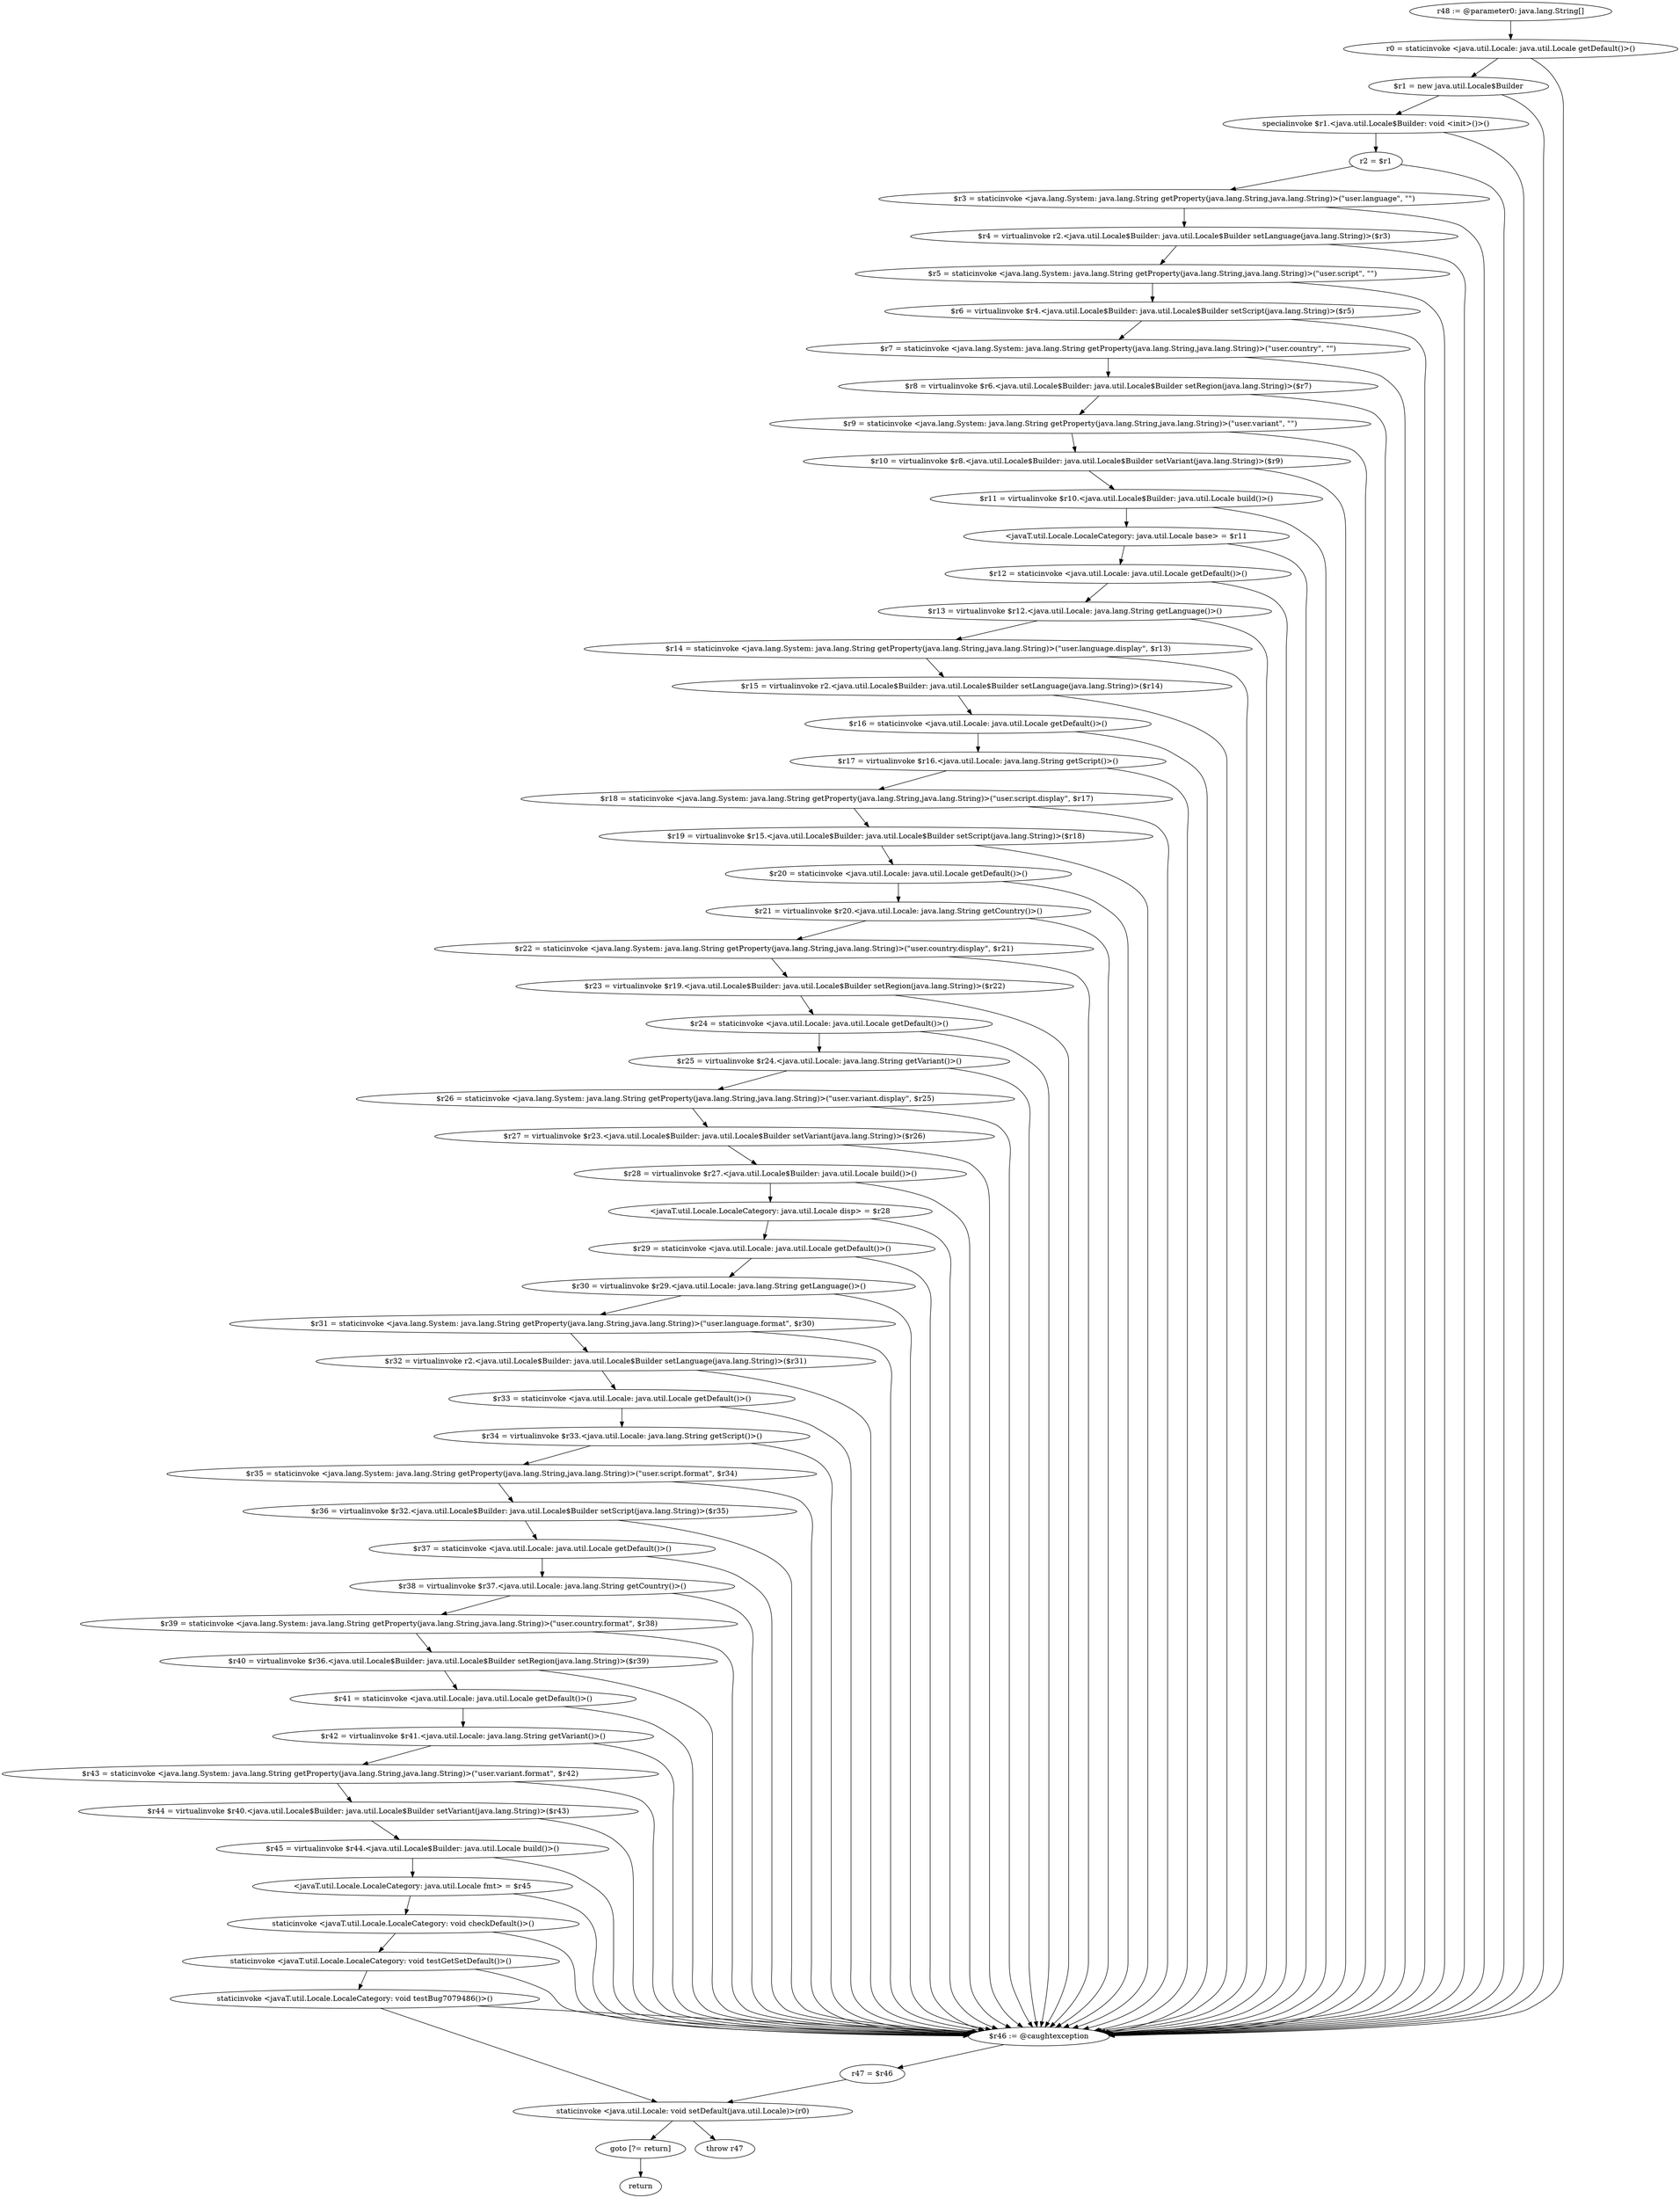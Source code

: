 digraph "unitGraph" {
    "r48 := @parameter0: java.lang.String[]"
    "r0 = staticinvoke <java.util.Locale: java.util.Locale getDefault()>()"
    "$r1 = new java.util.Locale$Builder"
    "specialinvoke $r1.<java.util.Locale$Builder: void <init>()>()"
    "r2 = $r1"
    "$r3 = staticinvoke <java.lang.System: java.lang.String getProperty(java.lang.String,java.lang.String)>(\"user.language\", \"\")"
    "$r4 = virtualinvoke r2.<java.util.Locale$Builder: java.util.Locale$Builder setLanguage(java.lang.String)>($r3)"
    "$r5 = staticinvoke <java.lang.System: java.lang.String getProperty(java.lang.String,java.lang.String)>(\"user.script\", \"\")"
    "$r6 = virtualinvoke $r4.<java.util.Locale$Builder: java.util.Locale$Builder setScript(java.lang.String)>($r5)"
    "$r7 = staticinvoke <java.lang.System: java.lang.String getProperty(java.lang.String,java.lang.String)>(\"user.country\", \"\")"
    "$r8 = virtualinvoke $r6.<java.util.Locale$Builder: java.util.Locale$Builder setRegion(java.lang.String)>($r7)"
    "$r9 = staticinvoke <java.lang.System: java.lang.String getProperty(java.lang.String,java.lang.String)>(\"user.variant\", \"\")"
    "$r10 = virtualinvoke $r8.<java.util.Locale$Builder: java.util.Locale$Builder setVariant(java.lang.String)>($r9)"
    "$r11 = virtualinvoke $r10.<java.util.Locale$Builder: java.util.Locale build()>()"
    "<javaT.util.Locale.LocaleCategory: java.util.Locale base> = $r11"
    "$r12 = staticinvoke <java.util.Locale: java.util.Locale getDefault()>()"
    "$r13 = virtualinvoke $r12.<java.util.Locale: java.lang.String getLanguage()>()"
    "$r14 = staticinvoke <java.lang.System: java.lang.String getProperty(java.lang.String,java.lang.String)>(\"user.language.display\", $r13)"
    "$r15 = virtualinvoke r2.<java.util.Locale$Builder: java.util.Locale$Builder setLanguage(java.lang.String)>($r14)"
    "$r16 = staticinvoke <java.util.Locale: java.util.Locale getDefault()>()"
    "$r17 = virtualinvoke $r16.<java.util.Locale: java.lang.String getScript()>()"
    "$r18 = staticinvoke <java.lang.System: java.lang.String getProperty(java.lang.String,java.lang.String)>(\"user.script.display\", $r17)"
    "$r19 = virtualinvoke $r15.<java.util.Locale$Builder: java.util.Locale$Builder setScript(java.lang.String)>($r18)"
    "$r20 = staticinvoke <java.util.Locale: java.util.Locale getDefault()>()"
    "$r21 = virtualinvoke $r20.<java.util.Locale: java.lang.String getCountry()>()"
    "$r22 = staticinvoke <java.lang.System: java.lang.String getProperty(java.lang.String,java.lang.String)>(\"user.country.display\", $r21)"
    "$r23 = virtualinvoke $r19.<java.util.Locale$Builder: java.util.Locale$Builder setRegion(java.lang.String)>($r22)"
    "$r24 = staticinvoke <java.util.Locale: java.util.Locale getDefault()>()"
    "$r25 = virtualinvoke $r24.<java.util.Locale: java.lang.String getVariant()>()"
    "$r26 = staticinvoke <java.lang.System: java.lang.String getProperty(java.lang.String,java.lang.String)>(\"user.variant.display\", $r25)"
    "$r27 = virtualinvoke $r23.<java.util.Locale$Builder: java.util.Locale$Builder setVariant(java.lang.String)>($r26)"
    "$r28 = virtualinvoke $r27.<java.util.Locale$Builder: java.util.Locale build()>()"
    "<javaT.util.Locale.LocaleCategory: java.util.Locale disp> = $r28"
    "$r29 = staticinvoke <java.util.Locale: java.util.Locale getDefault()>()"
    "$r30 = virtualinvoke $r29.<java.util.Locale: java.lang.String getLanguage()>()"
    "$r31 = staticinvoke <java.lang.System: java.lang.String getProperty(java.lang.String,java.lang.String)>(\"user.language.format\", $r30)"
    "$r32 = virtualinvoke r2.<java.util.Locale$Builder: java.util.Locale$Builder setLanguage(java.lang.String)>($r31)"
    "$r33 = staticinvoke <java.util.Locale: java.util.Locale getDefault()>()"
    "$r34 = virtualinvoke $r33.<java.util.Locale: java.lang.String getScript()>()"
    "$r35 = staticinvoke <java.lang.System: java.lang.String getProperty(java.lang.String,java.lang.String)>(\"user.script.format\", $r34)"
    "$r36 = virtualinvoke $r32.<java.util.Locale$Builder: java.util.Locale$Builder setScript(java.lang.String)>($r35)"
    "$r37 = staticinvoke <java.util.Locale: java.util.Locale getDefault()>()"
    "$r38 = virtualinvoke $r37.<java.util.Locale: java.lang.String getCountry()>()"
    "$r39 = staticinvoke <java.lang.System: java.lang.String getProperty(java.lang.String,java.lang.String)>(\"user.country.format\", $r38)"
    "$r40 = virtualinvoke $r36.<java.util.Locale$Builder: java.util.Locale$Builder setRegion(java.lang.String)>($r39)"
    "$r41 = staticinvoke <java.util.Locale: java.util.Locale getDefault()>()"
    "$r42 = virtualinvoke $r41.<java.util.Locale: java.lang.String getVariant()>()"
    "$r43 = staticinvoke <java.lang.System: java.lang.String getProperty(java.lang.String,java.lang.String)>(\"user.variant.format\", $r42)"
    "$r44 = virtualinvoke $r40.<java.util.Locale$Builder: java.util.Locale$Builder setVariant(java.lang.String)>($r43)"
    "$r45 = virtualinvoke $r44.<java.util.Locale$Builder: java.util.Locale build()>()"
    "<javaT.util.Locale.LocaleCategory: java.util.Locale fmt> = $r45"
    "staticinvoke <javaT.util.Locale.LocaleCategory: void checkDefault()>()"
    "staticinvoke <javaT.util.Locale.LocaleCategory: void testGetSetDefault()>()"
    "staticinvoke <javaT.util.Locale.LocaleCategory: void testBug7079486()>()"
    "staticinvoke <java.util.Locale: void setDefault(java.util.Locale)>(r0)"
    "goto [?= return]"
    "$r46 := @caughtexception"
    "r47 = $r46"
    "throw r47"
    "return"
    "r48 := @parameter0: java.lang.String[]"->"r0 = staticinvoke <java.util.Locale: java.util.Locale getDefault()>()";
    "r0 = staticinvoke <java.util.Locale: java.util.Locale getDefault()>()"->"$r1 = new java.util.Locale$Builder";
    "r0 = staticinvoke <java.util.Locale: java.util.Locale getDefault()>()"->"$r46 := @caughtexception";
    "$r1 = new java.util.Locale$Builder"->"specialinvoke $r1.<java.util.Locale$Builder: void <init>()>()";
    "$r1 = new java.util.Locale$Builder"->"$r46 := @caughtexception";
    "specialinvoke $r1.<java.util.Locale$Builder: void <init>()>()"->"r2 = $r1";
    "specialinvoke $r1.<java.util.Locale$Builder: void <init>()>()"->"$r46 := @caughtexception";
    "r2 = $r1"->"$r3 = staticinvoke <java.lang.System: java.lang.String getProperty(java.lang.String,java.lang.String)>(\"user.language\", \"\")";
    "r2 = $r1"->"$r46 := @caughtexception";
    "$r3 = staticinvoke <java.lang.System: java.lang.String getProperty(java.lang.String,java.lang.String)>(\"user.language\", \"\")"->"$r4 = virtualinvoke r2.<java.util.Locale$Builder: java.util.Locale$Builder setLanguage(java.lang.String)>($r3)";
    "$r3 = staticinvoke <java.lang.System: java.lang.String getProperty(java.lang.String,java.lang.String)>(\"user.language\", \"\")"->"$r46 := @caughtexception";
    "$r4 = virtualinvoke r2.<java.util.Locale$Builder: java.util.Locale$Builder setLanguage(java.lang.String)>($r3)"->"$r5 = staticinvoke <java.lang.System: java.lang.String getProperty(java.lang.String,java.lang.String)>(\"user.script\", \"\")";
    "$r4 = virtualinvoke r2.<java.util.Locale$Builder: java.util.Locale$Builder setLanguage(java.lang.String)>($r3)"->"$r46 := @caughtexception";
    "$r5 = staticinvoke <java.lang.System: java.lang.String getProperty(java.lang.String,java.lang.String)>(\"user.script\", \"\")"->"$r6 = virtualinvoke $r4.<java.util.Locale$Builder: java.util.Locale$Builder setScript(java.lang.String)>($r5)";
    "$r5 = staticinvoke <java.lang.System: java.lang.String getProperty(java.lang.String,java.lang.String)>(\"user.script\", \"\")"->"$r46 := @caughtexception";
    "$r6 = virtualinvoke $r4.<java.util.Locale$Builder: java.util.Locale$Builder setScript(java.lang.String)>($r5)"->"$r7 = staticinvoke <java.lang.System: java.lang.String getProperty(java.lang.String,java.lang.String)>(\"user.country\", \"\")";
    "$r6 = virtualinvoke $r4.<java.util.Locale$Builder: java.util.Locale$Builder setScript(java.lang.String)>($r5)"->"$r46 := @caughtexception";
    "$r7 = staticinvoke <java.lang.System: java.lang.String getProperty(java.lang.String,java.lang.String)>(\"user.country\", \"\")"->"$r8 = virtualinvoke $r6.<java.util.Locale$Builder: java.util.Locale$Builder setRegion(java.lang.String)>($r7)";
    "$r7 = staticinvoke <java.lang.System: java.lang.String getProperty(java.lang.String,java.lang.String)>(\"user.country\", \"\")"->"$r46 := @caughtexception";
    "$r8 = virtualinvoke $r6.<java.util.Locale$Builder: java.util.Locale$Builder setRegion(java.lang.String)>($r7)"->"$r9 = staticinvoke <java.lang.System: java.lang.String getProperty(java.lang.String,java.lang.String)>(\"user.variant\", \"\")";
    "$r8 = virtualinvoke $r6.<java.util.Locale$Builder: java.util.Locale$Builder setRegion(java.lang.String)>($r7)"->"$r46 := @caughtexception";
    "$r9 = staticinvoke <java.lang.System: java.lang.String getProperty(java.lang.String,java.lang.String)>(\"user.variant\", \"\")"->"$r10 = virtualinvoke $r8.<java.util.Locale$Builder: java.util.Locale$Builder setVariant(java.lang.String)>($r9)";
    "$r9 = staticinvoke <java.lang.System: java.lang.String getProperty(java.lang.String,java.lang.String)>(\"user.variant\", \"\")"->"$r46 := @caughtexception";
    "$r10 = virtualinvoke $r8.<java.util.Locale$Builder: java.util.Locale$Builder setVariant(java.lang.String)>($r9)"->"$r11 = virtualinvoke $r10.<java.util.Locale$Builder: java.util.Locale build()>()";
    "$r10 = virtualinvoke $r8.<java.util.Locale$Builder: java.util.Locale$Builder setVariant(java.lang.String)>($r9)"->"$r46 := @caughtexception";
    "$r11 = virtualinvoke $r10.<java.util.Locale$Builder: java.util.Locale build()>()"->"<javaT.util.Locale.LocaleCategory: java.util.Locale base> = $r11";
    "$r11 = virtualinvoke $r10.<java.util.Locale$Builder: java.util.Locale build()>()"->"$r46 := @caughtexception";
    "<javaT.util.Locale.LocaleCategory: java.util.Locale base> = $r11"->"$r12 = staticinvoke <java.util.Locale: java.util.Locale getDefault()>()";
    "<javaT.util.Locale.LocaleCategory: java.util.Locale base> = $r11"->"$r46 := @caughtexception";
    "$r12 = staticinvoke <java.util.Locale: java.util.Locale getDefault()>()"->"$r13 = virtualinvoke $r12.<java.util.Locale: java.lang.String getLanguage()>()";
    "$r12 = staticinvoke <java.util.Locale: java.util.Locale getDefault()>()"->"$r46 := @caughtexception";
    "$r13 = virtualinvoke $r12.<java.util.Locale: java.lang.String getLanguage()>()"->"$r14 = staticinvoke <java.lang.System: java.lang.String getProperty(java.lang.String,java.lang.String)>(\"user.language.display\", $r13)";
    "$r13 = virtualinvoke $r12.<java.util.Locale: java.lang.String getLanguage()>()"->"$r46 := @caughtexception";
    "$r14 = staticinvoke <java.lang.System: java.lang.String getProperty(java.lang.String,java.lang.String)>(\"user.language.display\", $r13)"->"$r15 = virtualinvoke r2.<java.util.Locale$Builder: java.util.Locale$Builder setLanguage(java.lang.String)>($r14)";
    "$r14 = staticinvoke <java.lang.System: java.lang.String getProperty(java.lang.String,java.lang.String)>(\"user.language.display\", $r13)"->"$r46 := @caughtexception";
    "$r15 = virtualinvoke r2.<java.util.Locale$Builder: java.util.Locale$Builder setLanguage(java.lang.String)>($r14)"->"$r16 = staticinvoke <java.util.Locale: java.util.Locale getDefault()>()";
    "$r15 = virtualinvoke r2.<java.util.Locale$Builder: java.util.Locale$Builder setLanguage(java.lang.String)>($r14)"->"$r46 := @caughtexception";
    "$r16 = staticinvoke <java.util.Locale: java.util.Locale getDefault()>()"->"$r17 = virtualinvoke $r16.<java.util.Locale: java.lang.String getScript()>()";
    "$r16 = staticinvoke <java.util.Locale: java.util.Locale getDefault()>()"->"$r46 := @caughtexception";
    "$r17 = virtualinvoke $r16.<java.util.Locale: java.lang.String getScript()>()"->"$r18 = staticinvoke <java.lang.System: java.lang.String getProperty(java.lang.String,java.lang.String)>(\"user.script.display\", $r17)";
    "$r17 = virtualinvoke $r16.<java.util.Locale: java.lang.String getScript()>()"->"$r46 := @caughtexception";
    "$r18 = staticinvoke <java.lang.System: java.lang.String getProperty(java.lang.String,java.lang.String)>(\"user.script.display\", $r17)"->"$r19 = virtualinvoke $r15.<java.util.Locale$Builder: java.util.Locale$Builder setScript(java.lang.String)>($r18)";
    "$r18 = staticinvoke <java.lang.System: java.lang.String getProperty(java.lang.String,java.lang.String)>(\"user.script.display\", $r17)"->"$r46 := @caughtexception";
    "$r19 = virtualinvoke $r15.<java.util.Locale$Builder: java.util.Locale$Builder setScript(java.lang.String)>($r18)"->"$r20 = staticinvoke <java.util.Locale: java.util.Locale getDefault()>()";
    "$r19 = virtualinvoke $r15.<java.util.Locale$Builder: java.util.Locale$Builder setScript(java.lang.String)>($r18)"->"$r46 := @caughtexception";
    "$r20 = staticinvoke <java.util.Locale: java.util.Locale getDefault()>()"->"$r21 = virtualinvoke $r20.<java.util.Locale: java.lang.String getCountry()>()";
    "$r20 = staticinvoke <java.util.Locale: java.util.Locale getDefault()>()"->"$r46 := @caughtexception";
    "$r21 = virtualinvoke $r20.<java.util.Locale: java.lang.String getCountry()>()"->"$r22 = staticinvoke <java.lang.System: java.lang.String getProperty(java.lang.String,java.lang.String)>(\"user.country.display\", $r21)";
    "$r21 = virtualinvoke $r20.<java.util.Locale: java.lang.String getCountry()>()"->"$r46 := @caughtexception";
    "$r22 = staticinvoke <java.lang.System: java.lang.String getProperty(java.lang.String,java.lang.String)>(\"user.country.display\", $r21)"->"$r23 = virtualinvoke $r19.<java.util.Locale$Builder: java.util.Locale$Builder setRegion(java.lang.String)>($r22)";
    "$r22 = staticinvoke <java.lang.System: java.lang.String getProperty(java.lang.String,java.lang.String)>(\"user.country.display\", $r21)"->"$r46 := @caughtexception";
    "$r23 = virtualinvoke $r19.<java.util.Locale$Builder: java.util.Locale$Builder setRegion(java.lang.String)>($r22)"->"$r24 = staticinvoke <java.util.Locale: java.util.Locale getDefault()>()";
    "$r23 = virtualinvoke $r19.<java.util.Locale$Builder: java.util.Locale$Builder setRegion(java.lang.String)>($r22)"->"$r46 := @caughtexception";
    "$r24 = staticinvoke <java.util.Locale: java.util.Locale getDefault()>()"->"$r25 = virtualinvoke $r24.<java.util.Locale: java.lang.String getVariant()>()";
    "$r24 = staticinvoke <java.util.Locale: java.util.Locale getDefault()>()"->"$r46 := @caughtexception";
    "$r25 = virtualinvoke $r24.<java.util.Locale: java.lang.String getVariant()>()"->"$r26 = staticinvoke <java.lang.System: java.lang.String getProperty(java.lang.String,java.lang.String)>(\"user.variant.display\", $r25)";
    "$r25 = virtualinvoke $r24.<java.util.Locale: java.lang.String getVariant()>()"->"$r46 := @caughtexception";
    "$r26 = staticinvoke <java.lang.System: java.lang.String getProperty(java.lang.String,java.lang.String)>(\"user.variant.display\", $r25)"->"$r27 = virtualinvoke $r23.<java.util.Locale$Builder: java.util.Locale$Builder setVariant(java.lang.String)>($r26)";
    "$r26 = staticinvoke <java.lang.System: java.lang.String getProperty(java.lang.String,java.lang.String)>(\"user.variant.display\", $r25)"->"$r46 := @caughtexception";
    "$r27 = virtualinvoke $r23.<java.util.Locale$Builder: java.util.Locale$Builder setVariant(java.lang.String)>($r26)"->"$r28 = virtualinvoke $r27.<java.util.Locale$Builder: java.util.Locale build()>()";
    "$r27 = virtualinvoke $r23.<java.util.Locale$Builder: java.util.Locale$Builder setVariant(java.lang.String)>($r26)"->"$r46 := @caughtexception";
    "$r28 = virtualinvoke $r27.<java.util.Locale$Builder: java.util.Locale build()>()"->"<javaT.util.Locale.LocaleCategory: java.util.Locale disp> = $r28";
    "$r28 = virtualinvoke $r27.<java.util.Locale$Builder: java.util.Locale build()>()"->"$r46 := @caughtexception";
    "<javaT.util.Locale.LocaleCategory: java.util.Locale disp> = $r28"->"$r29 = staticinvoke <java.util.Locale: java.util.Locale getDefault()>()";
    "<javaT.util.Locale.LocaleCategory: java.util.Locale disp> = $r28"->"$r46 := @caughtexception";
    "$r29 = staticinvoke <java.util.Locale: java.util.Locale getDefault()>()"->"$r30 = virtualinvoke $r29.<java.util.Locale: java.lang.String getLanguage()>()";
    "$r29 = staticinvoke <java.util.Locale: java.util.Locale getDefault()>()"->"$r46 := @caughtexception";
    "$r30 = virtualinvoke $r29.<java.util.Locale: java.lang.String getLanguage()>()"->"$r31 = staticinvoke <java.lang.System: java.lang.String getProperty(java.lang.String,java.lang.String)>(\"user.language.format\", $r30)";
    "$r30 = virtualinvoke $r29.<java.util.Locale: java.lang.String getLanguage()>()"->"$r46 := @caughtexception";
    "$r31 = staticinvoke <java.lang.System: java.lang.String getProperty(java.lang.String,java.lang.String)>(\"user.language.format\", $r30)"->"$r32 = virtualinvoke r2.<java.util.Locale$Builder: java.util.Locale$Builder setLanguage(java.lang.String)>($r31)";
    "$r31 = staticinvoke <java.lang.System: java.lang.String getProperty(java.lang.String,java.lang.String)>(\"user.language.format\", $r30)"->"$r46 := @caughtexception";
    "$r32 = virtualinvoke r2.<java.util.Locale$Builder: java.util.Locale$Builder setLanguage(java.lang.String)>($r31)"->"$r33 = staticinvoke <java.util.Locale: java.util.Locale getDefault()>()";
    "$r32 = virtualinvoke r2.<java.util.Locale$Builder: java.util.Locale$Builder setLanguage(java.lang.String)>($r31)"->"$r46 := @caughtexception";
    "$r33 = staticinvoke <java.util.Locale: java.util.Locale getDefault()>()"->"$r34 = virtualinvoke $r33.<java.util.Locale: java.lang.String getScript()>()";
    "$r33 = staticinvoke <java.util.Locale: java.util.Locale getDefault()>()"->"$r46 := @caughtexception";
    "$r34 = virtualinvoke $r33.<java.util.Locale: java.lang.String getScript()>()"->"$r35 = staticinvoke <java.lang.System: java.lang.String getProperty(java.lang.String,java.lang.String)>(\"user.script.format\", $r34)";
    "$r34 = virtualinvoke $r33.<java.util.Locale: java.lang.String getScript()>()"->"$r46 := @caughtexception";
    "$r35 = staticinvoke <java.lang.System: java.lang.String getProperty(java.lang.String,java.lang.String)>(\"user.script.format\", $r34)"->"$r36 = virtualinvoke $r32.<java.util.Locale$Builder: java.util.Locale$Builder setScript(java.lang.String)>($r35)";
    "$r35 = staticinvoke <java.lang.System: java.lang.String getProperty(java.lang.String,java.lang.String)>(\"user.script.format\", $r34)"->"$r46 := @caughtexception";
    "$r36 = virtualinvoke $r32.<java.util.Locale$Builder: java.util.Locale$Builder setScript(java.lang.String)>($r35)"->"$r37 = staticinvoke <java.util.Locale: java.util.Locale getDefault()>()";
    "$r36 = virtualinvoke $r32.<java.util.Locale$Builder: java.util.Locale$Builder setScript(java.lang.String)>($r35)"->"$r46 := @caughtexception";
    "$r37 = staticinvoke <java.util.Locale: java.util.Locale getDefault()>()"->"$r38 = virtualinvoke $r37.<java.util.Locale: java.lang.String getCountry()>()";
    "$r37 = staticinvoke <java.util.Locale: java.util.Locale getDefault()>()"->"$r46 := @caughtexception";
    "$r38 = virtualinvoke $r37.<java.util.Locale: java.lang.String getCountry()>()"->"$r39 = staticinvoke <java.lang.System: java.lang.String getProperty(java.lang.String,java.lang.String)>(\"user.country.format\", $r38)";
    "$r38 = virtualinvoke $r37.<java.util.Locale: java.lang.String getCountry()>()"->"$r46 := @caughtexception";
    "$r39 = staticinvoke <java.lang.System: java.lang.String getProperty(java.lang.String,java.lang.String)>(\"user.country.format\", $r38)"->"$r40 = virtualinvoke $r36.<java.util.Locale$Builder: java.util.Locale$Builder setRegion(java.lang.String)>($r39)";
    "$r39 = staticinvoke <java.lang.System: java.lang.String getProperty(java.lang.String,java.lang.String)>(\"user.country.format\", $r38)"->"$r46 := @caughtexception";
    "$r40 = virtualinvoke $r36.<java.util.Locale$Builder: java.util.Locale$Builder setRegion(java.lang.String)>($r39)"->"$r41 = staticinvoke <java.util.Locale: java.util.Locale getDefault()>()";
    "$r40 = virtualinvoke $r36.<java.util.Locale$Builder: java.util.Locale$Builder setRegion(java.lang.String)>($r39)"->"$r46 := @caughtexception";
    "$r41 = staticinvoke <java.util.Locale: java.util.Locale getDefault()>()"->"$r42 = virtualinvoke $r41.<java.util.Locale: java.lang.String getVariant()>()";
    "$r41 = staticinvoke <java.util.Locale: java.util.Locale getDefault()>()"->"$r46 := @caughtexception";
    "$r42 = virtualinvoke $r41.<java.util.Locale: java.lang.String getVariant()>()"->"$r43 = staticinvoke <java.lang.System: java.lang.String getProperty(java.lang.String,java.lang.String)>(\"user.variant.format\", $r42)";
    "$r42 = virtualinvoke $r41.<java.util.Locale: java.lang.String getVariant()>()"->"$r46 := @caughtexception";
    "$r43 = staticinvoke <java.lang.System: java.lang.String getProperty(java.lang.String,java.lang.String)>(\"user.variant.format\", $r42)"->"$r44 = virtualinvoke $r40.<java.util.Locale$Builder: java.util.Locale$Builder setVariant(java.lang.String)>($r43)";
    "$r43 = staticinvoke <java.lang.System: java.lang.String getProperty(java.lang.String,java.lang.String)>(\"user.variant.format\", $r42)"->"$r46 := @caughtexception";
    "$r44 = virtualinvoke $r40.<java.util.Locale$Builder: java.util.Locale$Builder setVariant(java.lang.String)>($r43)"->"$r45 = virtualinvoke $r44.<java.util.Locale$Builder: java.util.Locale build()>()";
    "$r44 = virtualinvoke $r40.<java.util.Locale$Builder: java.util.Locale$Builder setVariant(java.lang.String)>($r43)"->"$r46 := @caughtexception";
    "$r45 = virtualinvoke $r44.<java.util.Locale$Builder: java.util.Locale build()>()"->"<javaT.util.Locale.LocaleCategory: java.util.Locale fmt> = $r45";
    "$r45 = virtualinvoke $r44.<java.util.Locale$Builder: java.util.Locale build()>()"->"$r46 := @caughtexception";
    "<javaT.util.Locale.LocaleCategory: java.util.Locale fmt> = $r45"->"staticinvoke <javaT.util.Locale.LocaleCategory: void checkDefault()>()";
    "<javaT.util.Locale.LocaleCategory: java.util.Locale fmt> = $r45"->"$r46 := @caughtexception";
    "staticinvoke <javaT.util.Locale.LocaleCategory: void checkDefault()>()"->"staticinvoke <javaT.util.Locale.LocaleCategory: void testGetSetDefault()>()";
    "staticinvoke <javaT.util.Locale.LocaleCategory: void checkDefault()>()"->"$r46 := @caughtexception";
    "staticinvoke <javaT.util.Locale.LocaleCategory: void testGetSetDefault()>()"->"staticinvoke <javaT.util.Locale.LocaleCategory: void testBug7079486()>()";
    "staticinvoke <javaT.util.Locale.LocaleCategory: void testGetSetDefault()>()"->"$r46 := @caughtexception";
    "staticinvoke <javaT.util.Locale.LocaleCategory: void testBug7079486()>()"->"staticinvoke <java.util.Locale: void setDefault(java.util.Locale)>(r0)";
    "staticinvoke <javaT.util.Locale.LocaleCategory: void testBug7079486()>()"->"$r46 := @caughtexception";
    "staticinvoke <java.util.Locale: void setDefault(java.util.Locale)>(r0)"->"goto [?= return]";
    "goto [?= return]"->"return";
    "$r46 := @caughtexception"->"r47 = $r46";
    "r47 = $r46"->"staticinvoke <java.util.Locale: void setDefault(java.util.Locale)>(r0)";
    "staticinvoke <java.util.Locale: void setDefault(java.util.Locale)>(r0)"->"throw r47";
}
